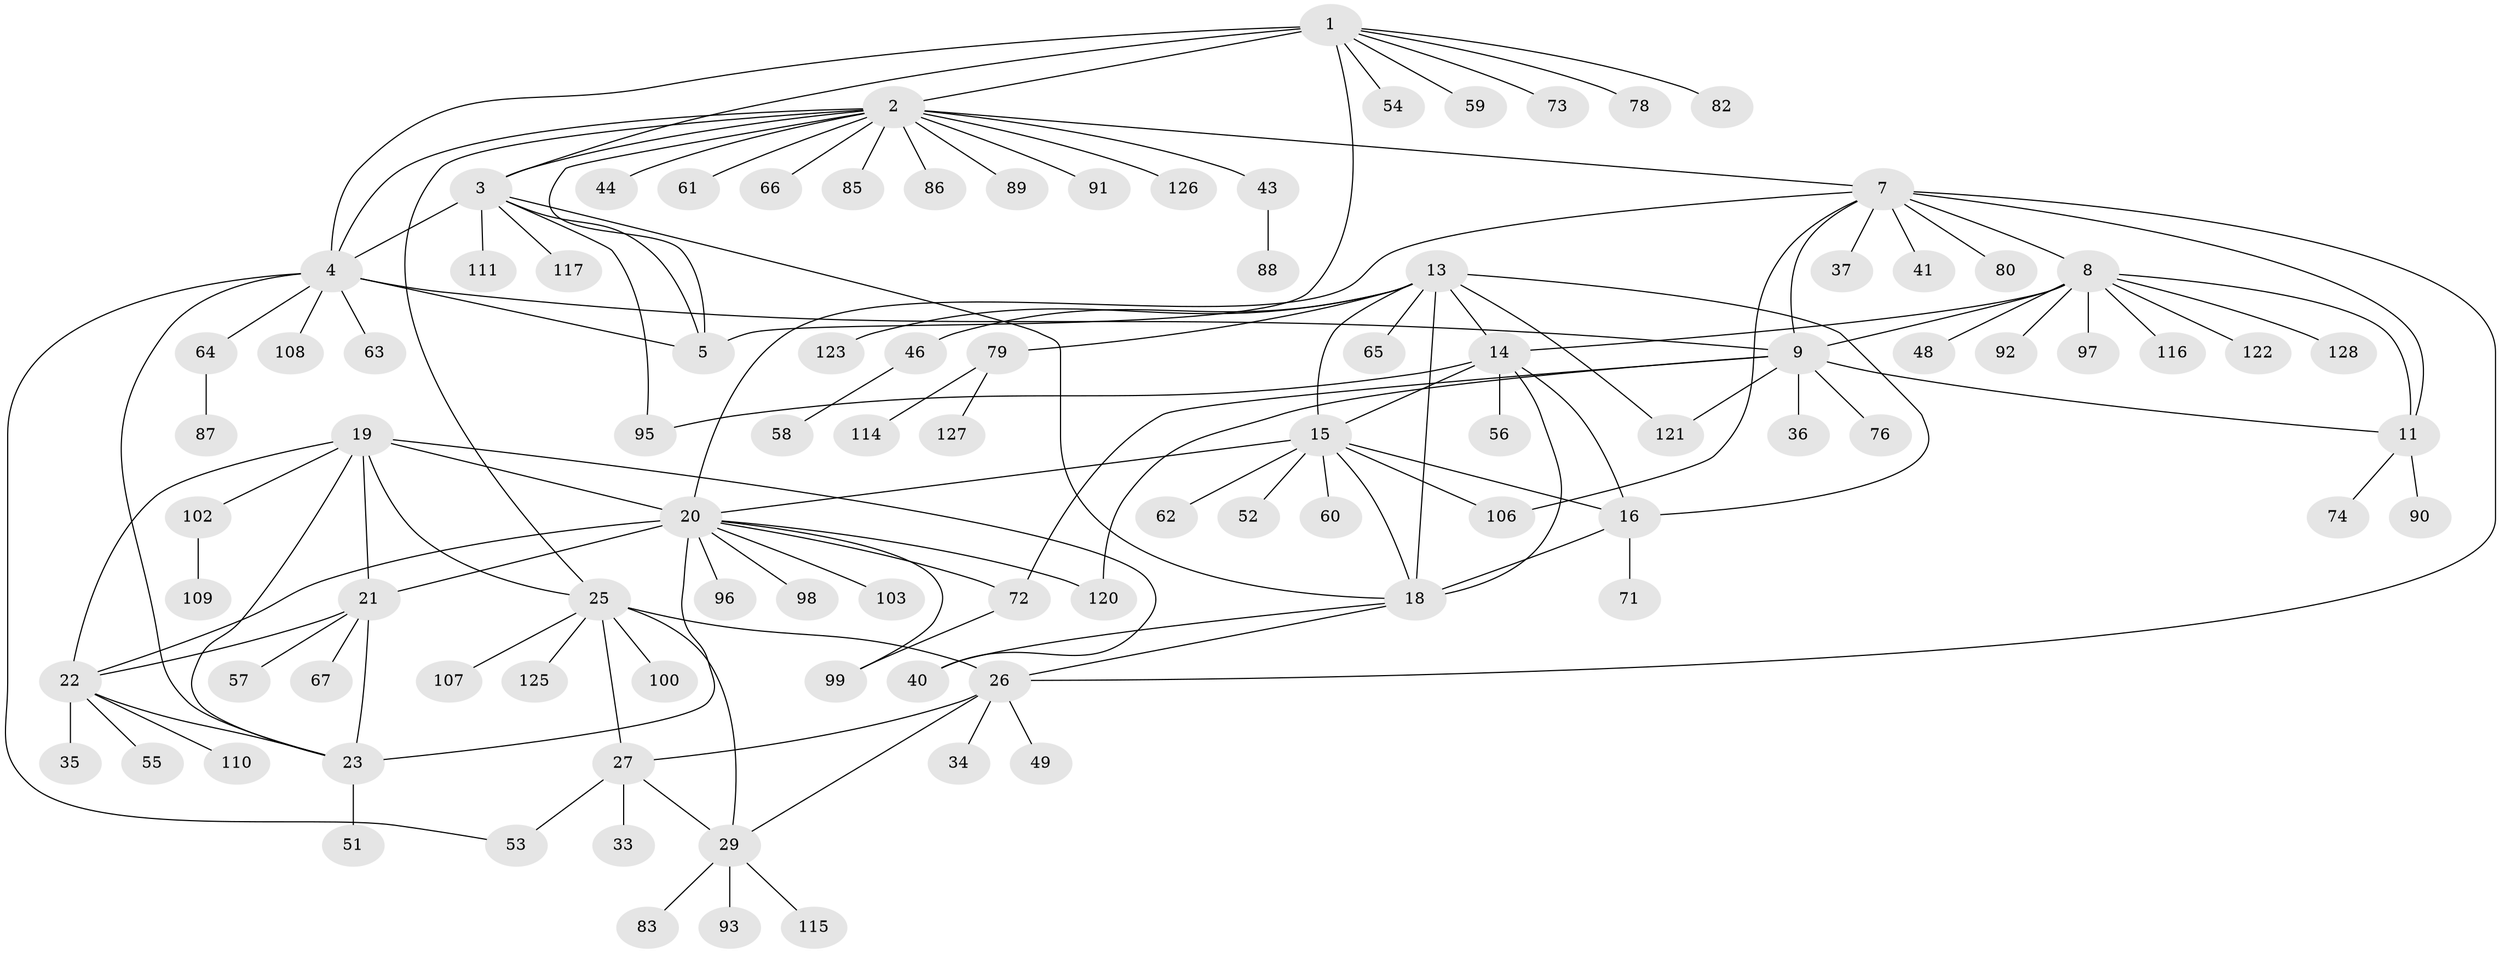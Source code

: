 // Generated by graph-tools (version 1.1) at 2025/24/03/03/25 07:24:12]
// undirected, 97 vertices, 135 edges
graph export_dot {
graph [start="1"]
  node [color=gray90,style=filled];
  1 [super="+6"];
  2 [super="+32"];
  3 [super="+101"];
  4 [super="+31"];
  5 [super="+39"];
  7 [super="+77"];
  8 [super="+12"];
  9 [super="+10"];
  11 [super="+42"];
  13 [super="+17"];
  14 [super="+38"];
  15;
  16 [super="+50"];
  18 [super="+129"];
  19 [super="+124"];
  20 [super="+24"];
  21;
  22 [super="+45"];
  23 [super="+118"];
  25 [super="+28"];
  26 [super="+30"];
  27 [super="+68"];
  29 [super="+47"];
  33 [super="+112"];
  34;
  35;
  36 [super="+70"];
  37;
  40;
  41;
  43;
  44;
  46;
  48;
  49;
  51;
  52;
  53 [super="+105"];
  54 [super="+69"];
  55;
  56 [super="+94"];
  57;
  58;
  59;
  60;
  61;
  62;
  63;
  64 [super="+81"];
  65;
  66;
  67 [super="+75"];
  71;
  72 [super="+104"];
  73;
  74;
  76;
  78;
  79;
  80;
  82 [super="+84"];
  83;
  85;
  86;
  87;
  88;
  89;
  90;
  91;
  92;
  93;
  95;
  96;
  97;
  98;
  99;
  100;
  102 [super="+113"];
  103;
  106;
  107;
  108;
  109;
  110;
  111 [super="+119"];
  114;
  115;
  116;
  117;
  120;
  121;
  122;
  123;
  125;
  126;
  127;
  128;
  1 -- 2 [weight=2];
  1 -- 3 [weight=2];
  1 -- 4 [weight=2];
  1 -- 5 [weight=2];
  1 -- 54;
  1 -- 59;
  1 -- 82;
  1 -- 73;
  1 -- 78;
  2 -- 3;
  2 -- 4;
  2 -- 5;
  2 -- 43;
  2 -- 44;
  2 -- 61;
  2 -- 66;
  2 -- 85;
  2 -- 86;
  2 -- 89;
  2 -- 91;
  2 -- 126;
  2 -- 7;
  2 -- 25;
  3 -- 4;
  3 -- 5;
  3 -- 18;
  3 -- 95;
  3 -- 117;
  3 -- 111;
  4 -- 5;
  4 -- 23;
  4 -- 53;
  4 -- 63;
  4 -- 64;
  4 -- 108;
  4 -- 9;
  7 -- 8 [weight=2];
  7 -- 9 [weight=2];
  7 -- 11;
  7 -- 26;
  7 -- 37;
  7 -- 41;
  7 -- 106;
  7 -- 20;
  7 -- 80;
  8 -- 9 [weight=4];
  8 -- 11 [weight=2];
  8 -- 14;
  8 -- 97;
  8 -- 116;
  8 -- 128;
  8 -- 48;
  8 -- 122;
  8 -- 92;
  9 -- 11 [weight=2];
  9 -- 36;
  9 -- 72;
  9 -- 120;
  9 -- 76;
  9 -- 121;
  11 -- 74;
  11 -- 90;
  13 -- 14 [weight=2];
  13 -- 15 [weight=2];
  13 -- 16 [weight=2];
  13 -- 18 [weight=2];
  13 -- 65;
  13 -- 79;
  13 -- 123;
  13 -- 46;
  13 -- 121;
  14 -- 15;
  14 -- 16;
  14 -- 18;
  14 -- 56;
  14 -- 95;
  15 -- 16;
  15 -- 18;
  15 -- 52;
  15 -- 60;
  15 -- 62;
  15 -- 106;
  15 -- 20;
  16 -- 18;
  16 -- 71;
  18 -- 26;
  18 -- 40;
  19 -- 20 [weight=2];
  19 -- 21;
  19 -- 22;
  19 -- 23;
  19 -- 40;
  19 -- 102;
  19 -- 25;
  20 -- 21 [weight=2];
  20 -- 22 [weight=2];
  20 -- 23 [weight=2];
  20 -- 99;
  20 -- 103;
  20 -- 96;
  20 -- 98;
  20 -- 72;
  20 -- 120;
  21 -- 22;
  21 -- 23;
  21 -- 57;
  21 -- 67;
  22 -- 23;
  22 -- 35;
  22 -- 110;
  22 -- 55;
  23 -- 51;
  25 -- 26 [weight=4];
  25 -- 27 [weight=2];
  25 -- 29 [weight=2];
  25 -- 107;
  25 -- 125;
  25 -- 100;
  26 -- 27 [weight=2];
  26 -- 29 [weight=2];
  26 -- 49;
  26 -- 34;
  27 -- 29;
  27 -- 33;
  27 -- 53;
  29 -- 83;
  29 -- 93;
  29 -- 115;
  43 -- 88;
  46 -- 58;
  64 -- 87;
  72 -- 99;
  79 -- 114;
  79 -- 127;
  102 -- 109;
}
